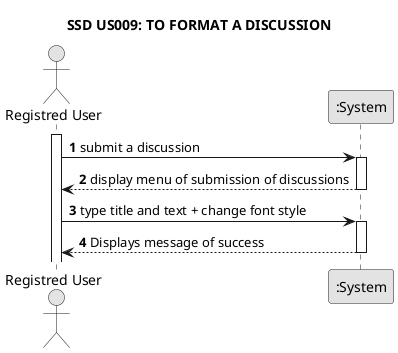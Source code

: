 @startuml
skinparam monochrome true
skinparam packageStyle rectangle
skinparam shadowing false


title SSD US009: TO FORMAT A DISCUSSION

autonumber

actor "Registred User" as User
participant ":System" as System

activate User

    User -> System : submit a discussion
    activate System

    System --> User : display menu of submission of discussions
    deactivate System

    User -> System : type title and text + change font style
    activate System

    System --> User : Displays message of success
    deactivate System

@enduml